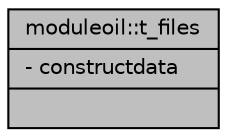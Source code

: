 digraph "moduleoil::t_files"
{
 // LATEX_PDF_SIZE
  edge [fontname="Helvetica",fontsize="10",labelfontname="Helvetica",labelfontsize="10"];
  node [fontname="Helvetica",fontsize="10",shape=record];
  Node1 [label="{moduleoil::t_files\n|- constructdata\l|}",height=0.2,width=0.4,color="black", fillcolor="grey75", style="filled", fontcolor="black",tooltip=" "];
}
